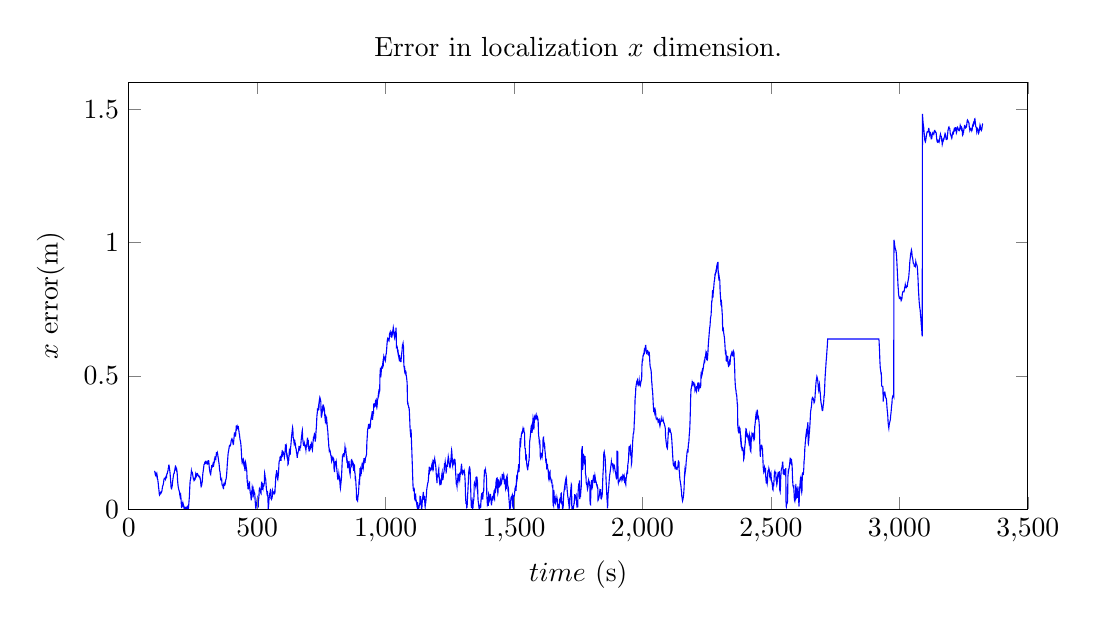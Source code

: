 % This file was created by matplotlib v0.1.0.
% Copyright (c) 2010--2014, Nico Schlömer <nico.schloemer@gmail.com>
% All rights reserved.
% 
% The lastest updates can be retrieved from
% 
% https://github.com/nschloe/matplotlib2tikz
% 
% where you can also submit bug reports and leavecomments.
% 
\begin{tikzpicture}

\begin{axis}[
title={Error in localization $x$ dimension.},
xlabel={$time$ (s)},
ylabel={$x$ error(m)},
xmin=0, xmax=3500,
ymin=0, ymax=1.6,
axis on top,
width=13cm,
height=7cm
]
\addplot [blue]
coordinates {
(100,0.143)
(101,0.142)
(102,0.14)
(103,0.131)
(104,0.128)
(105,0.131)
(106,0.133)
(107,0.13)
(108,0.129)
(109,0.125)
(110,0.13)
(111,0.124)
(112,0.113)
(113,0.112)
(114,0.103)
(115,0.097)
(116,0.083)
(117,0.078)
(118,0.068)
(119,0.057)
(120,0.053)
(121,0.055)
(122,0.057)
(123,0.061)
(124,0.063)
(125,0.064)
(126,0.061)
(127,0.063)
(128,0.064)
(129,0.067)
(130,0.073)
(131,0.081)
(132,0.087)
(133,0.088)
(134,0.091)
(135,0.096)
(136,0.1)
(137,0.111)
(138,0.113)
(139,0.116)
(140,0.116)
(141,0.116)
(142,0.114)
(143,0.112)
(144,0.12)
(145,0.122)
(146,0.117)
(147,0.118)
(148,0.129)
(149,0.133)
(150,0.133)
(151,0.138)
(152,0.142)
(153,0.145)
(154,0.153)
(155,0.156)
(156,0.165)
(157,0.165)
(158,0.157)
(159,0.15)
(160,0.143)
(161,0.135)
(162,0.122)
(163,0.11)
(164,0.096)
(165,0.08)
(166,0.078)
(167,0.077)
(168,0.082)
(169,0.085)
(170,0.095)
(171,0.103)
(172,0.112)
(173,0.118)
(174,0.125)
(175,0.132)
(176,0.133)
(177,0.134)
(178,0.142)
(179,0.144)
(180,0.151)
(181,0.156)
(182,0.161)
(183,0.16)
(184,0.155)
(185,0.148)
(186,0.145)
(187,0.148)
(188,0.142)
(189,0.13)
(190,0.112)
(191,0.099)
(192,0.089)
(193,0.082)
(194,0.078)
(195,0.073)
(196,0.07)
(197,0.067)
(198,0.062)
(199,0.053)
(200,0.048)
(201,0.053)
(202,0.055)
(203,0.046)
(204,0.034)
(205,0.015)
(206,0.004)
(207,0.017)
(208,0.023)
(209,0.024)
(210,0.019)
(211,0.024)
(212,0.02)
(213,0.016)
(214,0.01)
(215,0.005)
(216,0.007)
(217,0.003)
(218,0.003)
(219,0.004)
(220,0.003)
(221,0.005)
(222,0.003)
(223,0.005)
(224,0.002)
(225,0.003)
(226,0.001)
(227,0.007)
(228,0.009)
(229,0.003)
(230,0.002)
(231,0.002)
(232,0.001)
(233,0.007)
(234,0.021)
(235,0.033)
(236,0.045)
(237,0.065)
(238,0.089)
(239,0.103)
(240,0.111)
(241,0.111)
(242,0.123)
(243,0.134)
(244,0.143)
(245,0.137)
(246,0.137)
(247,0.135)
(248,0.136)
(249,0.13)
(250,0.123)
(251,0.118)
(252,0.113)
(253,0.113)
(254,0.109)
(255,0.112)
(256,0.109)
(257,0.11)
(258,0.111)
(259,0.115)
(260,0.124)
(261,0.132)
(262,0.129)
(263,0.122)
(264,0.124)
(265,0.132)
(266,0.134)
(267,0.134)
(268,0.132)
(269,0.131)
(270,0.126)
(271,0.126)
(272,0.126)
(273,0.122)
(274,0.122)
(275,0.12)
(276,0.122)
(277,0.121)
(278,0.113)
(279,0.113)
(280,0.105)
(281,0.09)
(282,0.085)
(283,0.087)
(284,0.089)
(285,0.098)
(286,0.101)
(287,0.112)
(288,0.127)
(289,0.137)
(290,0.142)
(291,0.151)
(292,0.157)
(293,0.167)
(294,0.168)
(295,0.171)
(296,0.174)
(297,0.173)
(298,0.176)
(299,0.178)
(300,0.179)
(301,0.174)
(302,0.176)
(303,0.177)
(304,0.177)
(305,0.175)
(306,0.169)
(307,0.17)
(308,0.174)
(309,0.182)
(310,0.182)
(311,0.182)
(312,0.178)
(313,0.162)
(314,0.153)
(315,0.146)
(316,0.14)
(317,0.135)
(318,0.132)
(319,0.13)
(320,0.138)
(321,0.145)
(322,0.156)
(323,0.162)
(324,0.161)
(325,0.158)
(326,0.16)
(327,0.165)
(328,0.169)
(329,0.161)
(330,0.161)
(331,0.166)
(332,0.173)
(333,0.175)
(334,0.188)
(335,0.189)
(336,0.195)
(337,0.194)
(338,0.193)
(339,0.189)
(340,0.199)
(341,0.207)
(342,0.205)
(343,0.21)
(344,0.209)
(345,0.212)
(346,0.207)
(347,0.202)
(348,0.194)
(349,0.19)
(350,0.179)
(351,0.175)
(352,0.168)
(353,0.156)
(354,0.144)
(355,0.142)
(356,0.136)
(357,0.124)
(358,0.112)
(359,0.109)
(360,0.108)
(361,0.107)
(362,0.11)
(363,0.095)
(364,0.09)
(365,0.09)
(366,0.089)
(367,0.083)
(368,0.079)
(369,0.078)
(370,0.093)
(371,0.096)
(372,0.093)
(373,0.093)
(374,0.09)
(375,0.091)
(376,0.098)
(377,0.106)
(378,0.111)
(379,0.112)
(380,0.119)
(381,0.127)
(382,0.142)
(383,0.155)
(384,0.173)
(385,0.182)
(386,0.197)
(387,0.209)
(388,0.214)
(389,0.219)
(390,0.225)
(391,0.232)
(392,0.238)
(393,0.239)
(394,0.238)
(395,0.24)
(396,0.239)
(397,0.243)
(398,0.25)
(399,0.258)
(400,0.258)
(401,0.262)
(402,0.264)
(403,0.261)
(404,0.256)
(405,0.252)
(406,0.247)
(407,0.243)
(408,0.244)
(409,0.259)
(410,0.268)
(411,0.28)
(412,0.288)
(413,0.275)
(414,0.276)
(415,0.281)
(416,0.272)
(417,0.287)
(418,0.301)
(419,0.314)
(420,0.295)
(421,0.308)
(422,0.311)
(423,0.307)
(424,0.305)
(425,0.307)
(426,0.304)
(427,0.306)
(428,0.298)
(429,0.294)
(430,0.284)
(431,0.281)
(432,0.272)
(433,0.263)
(434,0.259)
(435,0.255)
(436,0.248)
(437,0.239)
(438,0.225)
(439,0.207)
(440,0.189)
(441,0.18)
(442,0.184)
(443,0.183)
(444,0.178)
(445,0.186)
(446,0.188)
(447,0.184)
(448,0.171)
(449,0.162)
(450,0.163)
(451,0.167)
(452,0.15)
(453,0.143)
(454,0.163)
(455,0.175)
(456,0.171)
(457,0.16)
(458,0.155)
(459,0.149)
(460,0.137)
(461,0.103)
(462,0.1)
(463,0.102)
(464,0.077)
(465,0.076)
(466,0.077)
(467,0.087)
(468,0.091)
(469,0.092)
(470,0.104)
(471,0.08)
(472,0.073)
(473,0.062)
(474,0.058)
(475,0.056)
(476,0.043)
(477,0.033)
(478,0.059)
(479,0.056)
(480,0.053)
(481,0.083)
(482,0.079)
(483,0.075)
(484,0.078)
(485,0.066)
(486,0.056)
(487,0.062)
(488,0.066)
(489,0.062)
(490,0.061)
(491,0.056)
(492,0.033)
(493,0.022)
(494,0.011)
(495,0.002)
(496,0.008)
(497,0.02)
(498,0.019)
(499,0.03)
(500,0.038)
(501,0.041)
(502,0.017)
(503,0.013)
(504,0.006)
(505,0.031)
(506,0.039)
(507,0.05)
(508,0.069)
(509,0.077)
(510,0.075)
(511,0.075)
(512,0.068)
(513,0.067)
(514,0.061)
(515,0.059)
(516,0.084)
(517,0.094)
(518,0.103)
(519,0.072)
(520,0.089)
(521,0.097)
(522,0.085)
(523,0.079)
(524,0.087)
(525,0.086)
(526,0.087)
(527,0.093)
(528,0.098)
(529,0.136)
(530,0.132)
(531,0.12)
(532,0.116)
(533,0.115)
(534,0.103)
(535,0.089)
(536,0.075)
(537,0.071)
(538,0.062)
(539,0.051)
(540,0.067)
(541,0.053)
(542,0.042)
(543,0.001)
(544,0.009)
(545,0.019)
(546,0.035)
(547,0.043)
(548,0.051)
(549,0.059)
(550,0.06)
(551,0.069)
(552,0.072)
(553,0.07)
(554,0.038)
(555,0.049)
(556,0.038)
(557,0.04)
(558,0.042)
(559,0.05)
(560,0.065)
(561,0.059)
(562,0.058)
(563,0.064)
(564,0.065)
(565,0.065)
(566,0.064)
(567,0.061)
(568,0.066)
(569,0.058)
(570,0.078)
(571,0.092)
(572,0.112)
(573,0.129)
(574,0.13)
(575,0.136)
(576,0.146)
(577,0.121)
(578,0.127)
(579,0.119)
(580,0.123)
(581,0.117)
(582,0.125)
(583,0.134)
(584,0.151)
(585,0.172)
(586,0.18)
(587,0.182)
(588,0.183)
(589,0.195)
(590,0.196)
(591,0.183)
(592,0.183)
(593,0.183)
(594,0.199)
(595,0.198)
(596,0.207)
(597,0.214)
(598,0.212)
(599,0.207)
(600,0.214)
(601,0.211)
(602,0.212)
(603,0.206)
(604,0.205)
(605,0.2)
(606,0.194)
(607,0.201)
(608,0.212)
(609,0.22)
(610,0.239)
(611,0.238)
(612,0.241)
(613,0.242)
(614,0.215)
(615,0.204)
(616,0.198)
(617,0.201)
(618,0.194)
(619,0.188)
(620,0.168)
(621,0.17)
(622,0.184)
(623,0.184)
(624,0.2)
(625,0.214)
(626,0.227)
(627,0.209)
(628,0.206)
(629,0.207)
(630,0.233)
(631,0.236)
(632,0.248)
(633,0.26)
(634,0.273)
(635,0.281)
(636,0.29)
(637,0.298)
(638,0.306)
(639,0.3)
(640,0.272)
(641,0.266)
(642,0.264)
(643,0.253)
(644,0.246)
(645,0.251)
(646,0.261)
(647,0.247)
(648,0.244)
(649,0.245)
(650,0.23)
(651,0.23)
(652,0.224)
(653,0.213)
(654,0.212)
(655,0.202)
(656,0.192)
(657,0.203)
(658,0.207)
(659,0.211)
(660,0.217)
(661,0.218)
(662,0.226)
(663,0.237)
(664,0.224)
(665,0.223)
(666,0.222)
(667,0.232)
(668,0.234)
(669,0.233)
(670,0.24)
(671,0.255)
(672,0.265)
(673,0.274)
(674,0.28)
(675,0.292)
(676,0.296)
(677,0.265)
(678,0.261)
(679,0.249)
(680,0.241)
(681,0.239)
(682,0.239)
(683,0.24)
(684,0.247)
(685,0.243)
(686,0.235)
(687,0.235)
(688,0.23)
(689,0.233)
(690,0.223)
(691,0.232)
(692,0.234)
(693,0.235)
(694,0.247)
(695,0.26)
(696,0.268)
(697,0.255)
(698,0.249)
(699,0.26)
(700,0.232)
(701,0.227)
(702,0.22)
(703,0.221)
(704,0.227)
(705,0.223)
(706,0.226)
(707,0.233)
(708,0.244)
(709,0.235)
(710,0.239)
(711,0.247)
(712,0.244)
(713,0.239)
(714,0.226)
(715,0.222)
(716,0.23)
(717,0.25)
(718,0.253)
(719,0.269)
(720,0.269)
(721,0.272)
(722,0.277)
(723,0.272)
(724,0.276)
(725,0.27)
(726,0.253)
(727,0.262)
(728,0.267)
(729,0.289)
(730,0.301)
(731,0.315)
(732,0.338)
(733,0.353)
(734,0.36)
(735,0.378)
(736,0.37)
(737,0.372)
(738,0.379)
(739,0.386)
(740,0.371)
(741,0.389)
(742,0.402)
(743,0.413)
(744,0.419)
(745,0.416)
(746,0.412)
(747,0.409)
(748,0.401)
(749,0.356)
(750,0.346)
(751,0.347)
(752,0.361)
(753,0.36)
(754,0.368)
(755,0.382)
(756,0.387)
(757,0.385)
(758,0.379)
(759,0.385)
(760,0.382)
(761,0.378)
(762,0.371)
(763,0.353)
(764,0.344)
(765,0.334)
(766,0.339)
(767,0.344)
(768,0.335)
(769,0.324)
(770,0.326)
(771,0.333)
(772,0.323)
(773,0.31)
(774,0.299)
(775,0.293)
(776,0.278)
(777,0.259)
(778,0.254)
(779,0.234)
(780,0.228)
(781,0.216)
(782,0.217)
(783,0.221)
(784,0.219)
(785,0.212)
(786,0.205)
(787,0.201)
(788,0.199)
(789,0.187)
(790,0.18)
(791,0.184)
(792,0.191)
(793,0.187)
(794,0.186)
(795,0.188)
(796,0.192)
(797,0.19)
(798,0.188)
(799,0.154)
(800,0.149)
(801,0.139)
(802,0.158)
(803,0.166)
(804,0.177)
(805,0.178)
(806,0.174)
(807,0.17)
(808,0.175)
(809,0.16)
(810,0.151)
(811,0.14)
(812,0.133)
(813,0.121)
(814,0.113)
(815,0.114)
(816,0.114)
(817,0.121)
(818,0.132)
(819,0.124)
(820,0.114)
(821,0.117)
(822,0.113)
(823,0.084)
(824,0.078)
(825,0.087)
(826,0.096)
(827,0.105)
(828,0.115)
(829,0.134)
(830,0.154)
(831,0.177)
(832,0.196)
(833,0.195)
(834,0.205)
(835,0.206)
(836,0.203)
(837,0.208)
(838,0.208)
(839,0.204)
(840,0.211)
(841,0.219)
(842,0.233)
(843,0.226)
(844,0.225)
(845,0.226)
(846,0.211)
(847,0.202)
(848,0.192)
(849,0.183)
(850,0.187)
(851,0.179)
(852,0.174)
(853,0.153)
(854,0.17)
(855,0.173)
(856,0.17)
(857,0.169)
(858,0.181)
(859,0.146)
(860,0.141)
(861,0.135)
(862,0.13)
(863,0.152)
(864,0.155)
(865,0.156)
(866,0.179)
(867,0.184)
(868,0.185)
(869,0.174)
(870,0.18)
(871,0.18)
(872,0.177)
(873,0.169)
(874,0.157)
(875,0.151)
(876,0.144)
(877,0.16)
(878,0.156)
(879,0.159)
(880,0.138)
(881,0.135)
(882,0.115)
(883,0.117)
(884,0.106)
(885,0.088)
(886,0.074)
(887,0.04)
(888,0.035)
(889,0.033)
(890,0.033)
(891,0.031)
(892,0.04)
(893,0.053)
(894,0.054)
(895,0.068)
(896,0.085)
(897,0.112)
(898,0.105)
(899,0.102)
(900,0.154)
(901,0.148)
(902,0.151)
(903,0.123)
(904,0.132)
(905,0.142)
(906,0.14)
(907,0.149)
(908,0.164)
(909,0.174)
(910,0.15)
(911,0.16)
(912,0.162)
(913,0.157)
(914,0.179)
(915,0.181)
(916,0.191)
(917,0.176)
(918,0.179)
(919,0.178)
(920,0.177)
(921,0.185)
(922,0.194)
(923,0.195)
(924,0.198)
(925,0.204)
(926,0.205)
(927,0.25)
(928,0.262)
(929,0.279)
(930,0.297)
(931,0.302)
(932,0.306)
(933,0.31)
(934,0.32)
(935,0.303)
(936,0.303)
(937,0.304)
(938,0.314)
(939,0.317)
(940,0.32)
(941,0.316)
(942,0.332)
(943,0.338)
(944,0.344)
(945,0.349)
(946,0.352)
(947,0.36)
(948,0.367)
(949,0.335)
(950,0.345)
(951,0.352)
(952,0.363)
(953,0.362)
(954,0.394)
(955,0.395)
(956,0.394)
(957,0.389)
(958,0.385)
(959,0.386)
(960,0.392)
(961,0.407)
(962,0.408)
(963,0.41)
(964,0.391)
(965,0.386)
(966,0.381)
(967,0.386)
(968,0.405)
(969,0.411)
(970,0.414)
(971,0.421)
(972,0.431)
(973,0.438)
(974,0.432)
(975,0.438)
(976,0.441)
(977,0.442)
(978,0.499)
(979,0.517)
(980,0.531)
(981,0.494)
(982,0.503)
(983,0.515)
(984,0.527)
(985,0.533)
(986,0.532)
(987,0.537)
(988,0.538)
(989,0.546)
(990,0.536)
(991,0.539)
(992,0.564)
(993,0.573)
(994,0.569)
(995,0.567)
(996,0.568)
(997,0.564)
(998,0.561)
(999,0.557)
(1000,0.562)
(1001,0.578)
(1002,0.58)
(1003,0.587)
(1004,0.598)
(1005,0.612)
(1006,0.626)
(1007,0.635)
(1008,0.639)
(1009,0.636)
(1010,0.632)
(1011,0.634)
(1012,0.638)
(1013,0.64)
(1014,0.637)
(1015,0.655)
(1016,0.66)
(1017,0.661)
(1018,0.664)
(1019,0.656)
(1020,0.656)
(1021,0.647)
(1022,0.646)
(1023,0.657)
(1024,0.664)
(1025,0.665)
(1026,0.663)
(1027,0.658)
(1028,0.669)
(1029,0.674)
(1030,0.681)
(1031,0.675)
(1032,0.665)
(1033,0.659)
(1034,0.649)
(1035,0.644)
(1036,0.651)
(1037,0.66)
(1038,0.659)
(1039,0.654)
(1040,0.672)
(1041,0.681)
(1042,0.61)
(1043,0.612)
(1044,0.612)
(1045,0.61)
(1046,0.597)
(1047,0.592)
(1048,0.599)
(1049,0.581)
(1050,0.582)
(1051,0.573)
(1052,0.567)
(1053,0.573)
(1054,0.574)
(1055,0.558)
(1056,0.559)
(1057,0.562)
(1058,0.559)
(1059,0.553)
(1060,0.553)
(1061,0.567)
(1062,0.576)
(1063,0.586)
(1064,0.593)
(1065,0.608)
(1066,0.617)
(1067,0.618)
(1068,0.622)
(1069,0.61)
(1070,0.609)
(1071,0.542)
(1072,0.532)
(1073,0.527)
(1074,0.519)
(1075,0.524)
(1076,0.516)
(1077,0.512)
(1078,0.518)
(1079,0.517)
(1080,0.504)
(1081,0.498)
(1082,0.491)
(1083,0.481)
(1084,0.472)
(1085,0.406)
(1086,0.397)
(1087,0.398)
(1088,0.389)
(1089,0.388)
(1090,0.381)
(1091,0.381)
(1092,0.375)
(1093,0.356)
(1094,0.335)
(1095,0.309)
(1096,0.294)
(1097,0.283)
(1098,0.269)
(1099,0.299)
(1100,0.279)
(1101,0.246)
(1102,0.223)
(1103,0.193)
(1104,0.168)
(1105,0.136)
(1106,0.106)
(1107,0.084)
(1108,0.075)
(1109,0.067)
(1110,0.079)
(1111,0.079)
(1112,0.069)
(1113,0.04)
(1114,0.037)
(1115,0.045)
(1116,0.051)
(1117,0.053)
(1118,0.037)
(1119,0.034)
(1120,0.026)
(1121,0.021)
(1122,0.012)
(1123,0.008)
(1124,0.027)
(1125,0.02)
(1126,0.004)
(1127,0.001)
(1128,0.003)
(1129,0.007)
(1130,0.006)
(1131,0.013)
(1132,0.015)
(1133,0.018)
(1134,0.044)
(1135,0.042)
(1136,0.049)
(1137,0.033)
(1138,0.027)
(1139,0.014)
(1140,0.0)
(1141,0.002)
(1142,0.014)
(1143,0.035)
(1144,0.04)
(1145,0.048)
(1146,0.056)
(1147,0.065)
(1148,0.038)
(1149,0.039)
(1150,0.038)
(1151,0.05)
(1152,0.038)
(1153,0.016)
(1154,0.009)
(1155,0.019)
(1156,0.023)
(1157,0.031)
(1158,0.044)
(1159,0.055)
(1160,0.072)
(1161,0.079)
(1162,0.086)
(1163,0.091)
(1164,0.097)
(1165,0.099)
(1166,0.105)
(1167,0.117)
(1168,0.131)
(1169,0.144)
(1170,0.156)
(1171,0.155)
(1172,0.147)
(1173,0.154)
(1174,0.153)
(1175,0.153)
(1176,0.148)
(1177,0.15)
(1178,0.153)
(1179,0.16)
(1180,0.156)
(1181,0.164)
(1182,0.173)
(1183,0.167)
(1184,0.154)
(1185,0.147)
(1186,0.15)
(1187,0.185)
(1188,0.175)
(1189,0.182)
(1190,0.184)
(1191,0.189)
(1192,0.177)
(1193,0.178)
(1194,0.17)
(1195,0.163)
(1196,0.153)
(1197,0.132)
(1198,0.126)
(1199,0.113)
(1200,0.098)
(1201,0.123)
(1202,0.12)
(1203,0.121)
(1204,0.127)
(1205,0.134)
(1206,0.145)
(1207,0.151)
(1208,0.128)
(1209,0.115)
(1210,0.104)
(1211,0.111)
(1212,0.107)
(1213,0.094)
(1214,0.092)
(1215,0.092)
(1216,0.095)
(1217,0.1)
(1218,0.118)
(1219,0.131)
(1220,0.136)
(1221,0.11)
(1222,0.11)
(1223,0.111)
(1224,0.114)
(1225,0.133)
(1226,0.134)
(1227,0.138)
(1228,0.143)
(1229,0.172)
(1230,0.165)
(1231,0.169)
(1232,0.177)
(1233,0.168)
(1234,0.162)
(1235,0.148)
(1236,0.153)
(1237,0.148)
(1238,0.162)
(1239,0.161)
(1240,0.161)
(1241,0.172)
(1242,0.182)
(1243,0.188)
(1244,0.197)
(1245,0.191)
(1246,0.189)
(1247,0.173)
(1248,0.166)
(1249,0.168)
(1250,0.164)
(1251,0.153)
(1252,0.167)
(1253,0.174)
(1254,0.185)
(1255,0.183)
(1256,0.211)
(1257,0.221)
(1258,0.215)
(1259,0.188)
(1260,0.168)
(1261,0.163)
(1262,0.184)
(1263,0.181)
(1264,0.172)
(1265,0.17)
(1266,0.177)
(1267,0.182)
(1268,0.181)
(1269,0.186)
(1270,0.185)
(1271,0.174)
(1272,0.148)
(1273,0.132)
(1274,0.115)
(1275,0.099)
(1276,0.101)
(1277,0.091)
(1278,0.085)
(1279,0.104)
(1280,0.108)
(1281,0.116)
(1282,0.133)
(1283,0.116)
(1284,0.113)
(1285,0.107)
(1286,0.122)
(1287,0.127)
(1288,0.12)
(1289,0.115)
(1290,0.127)
(1291,0.132)
(1292,0.137)
(1293,0.142)
(1294,0.155)
(1295,0.164)
(1296,0.17)
(1297,0.135)
(1298,0.132)
(1299,0.131)
(1300,0.148)
(1301,0.141)
(1302,0.138)
(1303,0.139)
(1304,0.14)
(1305,0.142)
(1306,0.13)
(1307,0.138)
(1308,0.131)
(1309,0.116)
(1310,0.097)
(1311,0.052)
(1312,0.035)
(1313,0.019)
(1314,0.03)
(1315,0.021)
(1316,0.006)
(1317,0.007)
(1318,0.021)
(1319,0.049)
(1320,0.062)
(1321,0.082)
(1322,0.1)
(1323,0.123)
(1324,0.142)
(1325,0.149)
(1326,0.155)
(1327,0.157)
(1328,0.154)
(1329,0.146)
(1330,0.122)
(1331,0.087)
(1332,0.052)
(1333,0.023)
(1334,0.005)
(1335,0.014)
(1336,0.022)
(1337,0.027)
(1338,0.003)
(1339,0.004)
(1340,0.004)
(1341,0.019)
(1342,0.03)
(1343,0.033)
(1344,0.046)
(1345,0.092)
(1346,0.098)
(1347,0.094)
(1348,0.092)
(1349,0.089)
(1350,0.089)
(1351,0.084)
(1352,0.119)
(1353,0.12)
(1354,0.118)
(1355,0.112)
(1356,0.1)
(1357,0.106)
(1358,0.095)
(1359,0.054)
(1360,0.034)
(1361,0.026)
(1362,0.02)
(1363,0.009)
(1364,0.003)
(1365,0.005)
(1366,0.004)
(1367,0.012)
(1368,0.015)
(1369,0.012)
(1370,0.004)
(1371,0.022)
(1372,0.044)
(1373,0.05)
(1374,0.058)
(1375,0.059)
(1376,0.036)
(1377,0.045)
(1378,0.05)
(1379,0.047)
(1380,0.062)
(1381,0.066)
(1382,0.068)
(1383,0.106)
(1384,0.125)
(1385,0.143)
(1386,0.141)
(1387,0.142)
(1388,0.141)
(1389,0.146)
(1390,0.135)
(1391,0.134)
(1392,0.124)
(1393,0.113)
(1394,0.054)
(1395,0.037)
(1396,0.022)
(1397,0.027)
(1398,0.026)
(1399,0.02)
(1400,0.012)
(1401,0.057)
(1402,0.054)
(1403,0.044)
(1404,0.032)
(1405,0.035)
(1406,0.035)
(1407,0.04)
(1408,0.057)
(1409,0.05)
(1410,0.042)
(1411,0.026)
(1412,0.014)
(1413,0.022)
(1414,0.035)
(1415,0.039)
(1416,0.034)
(1417,0.034)
(1418,0.043)
(1419,0.05)
(1420,0.052)
(1421,0.058)
(1422,0.051)
(1423,0.041)
(1424,0.038)
(1425,0.071)
(1426,0.076)
(1427,0.076)
(1428,0.072)
(1429,0.087)
(1430,0.08)
(1431,0.087)
(1432,0.115)
(1433,0.115)
(1434,0.116)
(1435,0.108)
(1436,0.072)
(1437,0.06)
(1438,0.065)
(1439,0.109)
(1440,0.108)
(1441,0.103)
(1442,0.095)
(1443,0.09)
(1444,0.086)
(1445,0.088)
(1446,0.094)
(1447,0.111)
(1448,0.107)
(1449,0.104)
(1450,0.094)
(1451,0.096)
(1452,0.104)
(1453,0.109)
(1454,0.132)
(1455,0.125)
(1456,0.116)
(1457,0.115)
(1458,0.122)
(1459,0.122)
(1460,0.129)
(1461,0.124)
(1462,0.105)
(1463,0.093)
(1464,0.106)
(1465,0.108)
(1466,0.093)
(1467,0.08)
(1468,0.086)
(1469,0.08)
(1470,0.079)
(1471,0.116)
(1472,0.124)
(1473,0.126)
(1474,0.111)
(1475,0.094)
(1476,0.083)
(1477,0.064)
(1478,0.084)
(1479,0.059)
(1480,0.04)
(1481,0.032)
(1482,0.018)
(1483,0.003)
(1484,0.007)
(1485,0.004)
(1486,0.011)
(1487,0.031)
(1488,0.04)
(1489,0.038)
(1490,0.04)
(1491,0.048)
(1492,0.049)
(1493,0.052)
(1494,0.021)
(1495,0.012)
(1496,0.007)
(1497,0.005)
(1498,0.028)
(1499,0.052)
(1500,0.045)
(1501,0.05)
(1502,0.057)
(1503,0.068)
(1504,0.078)
(1505,0.081)
(1506,0.076)
(1507,0.075)
(1508,0.069)
(1509,0.102)
(1510,0.114)
(1511,0.129)
(1512,0.112)
(1513,0.118)
(1514,0.133)
(1515,0.144)
(1516,0.144)
(1517,0.156)
(1518,0.169)
(1519,0.139)
(1520,0.151)
(1521,0.184)
(1522,0.216)
(1523,0.245)
(1524,0.266)
(1525,0.232)
(1526,0.248)
(1527,0.263)
(1528,0.273)
(1529,0.282)
(1530,0.285)
(1531,0.29)
(1532,0.291)
(1533,0.289)
(1534,0.297)
(1535,0.303)
(1536,0.299)
(1537,0.3)
(1538,0.301)
(1539,0.289)
(1540,0.288)
(1541,0.284)
(1542,0.232)
(1543,0.227)
(1544,0.227)
(1545,0.206)
(1546,0.182)
(1547,0.194)
(1548,0.205)
(1549,0.176)
(1550,0.164)
(1551,0.159)
(1552,0.167)
(1553,0.146)
(1554,0.157)
(1555,0.161)
(1556,0.165)
(1557,0.178)
(1558,0.181)
(1559,0.192)
(1560,0.23)
(1561,0.255)
(1562,0.261)
(1563,0.27)
(1564,0.279)
(1565,0.293)
(1566,0.303)
(1567,0.311)
(1568,0.311)
(1569,0.314)
(1570,0.286)
(1571,0.295)
(1572,0.309)
(1573,0.327)
(1574,0.341)
(1575,0.335)
(1576,0.336)
(1577,0.298)
(1578,0.312)
(1579,0.336)
(1580,0.344)
(1581,0.34)
(1582,0.345)
(1583,0.347)
(1584,0.344)
(1585,0.353)
(1586,0.355)
(1587,0.344)
(1588,0.34)
(1589,0.341)
(1590,0.349)
(1591,0.333)
(1592,0.342)
(1593,0.338)
(1594,0.327)
(1595,0.289)
(1596,0.274)
(1597,0.269)
(1598,0.255)
(1599,0.259)
(1600,0.257)
(1601,0.241)
(1602,0.198)
(1603,0.194)
(1604,0.204)
(1605,0.204)
(1606,0.208)
(1607,0.207)
(1608,0.2)
(1609,0.195)
(1610,0.202)
(1611,0.214)
(1612,0.223)
(1613,0.262)
(1614,0.268)
(1615,0.269)
(1616,0.245)
(1617,0.249)
(1618,0.246)
(1619,0.244)
(1620,0.221)
(1621,0.216)
(1622,0.202)
(1623,0.194)
(1624,0.173)
(1625,0.18)
(1626,0.182)
(1627,0.155)
(1628,0.157)
(1629,0.168)
(1630,0.168)
(1631,0.153)
(1632,0.148)
(1633,0.147)
(1634,0.123)
(1635,0.114)
(1636,0.11)
(1637,0.115)
(1638,0.137)
(1639,0.139)
(1640,0.141)
(1641,0.116)
(1642,0.117)
(1643,0.116)
(1644,0.109)
(1645,0.104)
(1646,0.106)
(1647,0.107)
(1648,0.096)
(1649,0.085)
(1650,0.082)
(1651,0.084)
(1652,0.017)
(1653,0.018)
(1654,0.014)
(1655,0.072)
(1656,0.055)
(1657,0.035)
(1658,0.029)
(1659,0.032)
(1660,0.029)
(1661,0.025)
(1662,0.036)
(1663,0.029)
(1664,0.033)
(1665,0.031)
(1666,0.032)
(1667,0.043)
(1668,0.038)
(1669,0.019)
(1670,0.009)
(1671,0.004)
(1672,0.007)
(1673,0.01)
(1674,0.014)
(1675,0.011)
(1676,0.002)
(1677,0.03)
(1678,0.027)
(1679,0.032)
(1680,0.038)
(1681,0.036)
(1682,0.032)
(1683,0.058)
(1684,0.059)
(1685,0.04)
(1686,0.021)
(1687,0.029)
(1688,0.016)
(1689,0.0)
(1690,0.017)
(1691,0.003)
(1692,0.026)
(1693,0.047)
(1694,0.062)
(1695,0.068)
(1696,0.077)
(1697,0.084)
(1698,0.071)
(1699,0.089)
(1700,0.104)
(1701,0.109)
(1702,0.115)
(1703,0.119)
(1704,0.113)
(1705,0.094)
(1706,0.084)
(1707,0.07)
(1708,0.059)
(1709,0.05)
(1710,0.044)
(1711,0.037)
(1712,0.029)
(1713,0.021)
(1714,0.026)
(1715,0.004)
(1716,0.008)
(1717,0.023)
(1718,0.04)
(1719,0.048)
(1720,0.058)
(1721,0.073)
(1722,0.083)
(1723,0.093)
(1724,0.09)
(1725,0.001)
(1726,0.006)
(1727,0.01)
(1728,0.009)
(1729,0.006)
(1730,0.003)
(1731,0.003)
(1732,0.014)
(1733,0.015)
(1734,0.027)
(1735,0.026)
(1736,0.056)
(1737,0.049)
(1738,0.05)
(1739,0.048)
(1740,0.048)
(1741,0.042)
(1742,0.047)
(1743,0.034)
(1744,0.02)
(1745,0.006)
(1746,0.018)
(1747,0.014)
(1748,0.007)
(1749,0.055)
(1750,0.072)
(1751,0.085)
(1752,0.093)
(1753,0.092)
(1754,0.098)
(1755,0.108)
(1756,0.038)
(1757,0.05)
(1758,0.051)
(1759,0.05)
(1760,0.068)
(1761,0.077)
(1762,0.09)
(1763,0.213)
(1764,0.226)
(1765,0.228)
(1766,0.236)
(1767,0.147)
(1768,0.159)
(1769,0.169)
(1770,0.184)
(1771,0.184)
(1772,0.2)
(1773,0.198)
(1774,0.183)
(1775,0.188)
(1776,0.199)
(1777,0.186)
(1778,0.135)
(1779,0.128)
(1780,0.124)
(1781,0.099)
(1782,0.095)
(1783,0.096)
(1784,0.091)
(1785,0.083)
(1786,0.075)
(1787,0.079)
(1788,0.084)
(1789,0.104)
(1790,0.108)
(1791,0.098)
(1792,0.096)
(1793,0.094)
(1794,0.097)
(1795,0.087)
(1796,0.024)
(1797,0.018)
(1798,0.017)
(1799,0.072)
(1800,0.077)
(1801,0.096)
(1802,0.109)
(1803,0.084)
(1804,0.079)
(1805,0.082)
(1806,0.097)
(1807,0.108)
(1808,0.113)
(1809,0.121)
(1810,0.118)
(1811,0.121)
(1812,0.115)
(1813,0.098)
(1814,0.114)
(1815,0.125)
(1816,0.119)
(1817,0.11)
(1818,0.107)
(1819,0.101)
(1820,0.101)
(1821,0.092)
(1822,0.09)
(1823,0.086)
(1824,0.088)
(1825,0.083)
(1826,0.08)
(1827,0.033)
(1828,0.035)
(1829,0.04)
(1830,0.042)
(1831,0.047)
(1832,0.051)
(1833,0.059)
(1834,0.07)
(1835,0.068)
(1836,0.073)
(1837,0.073)
(1838,0.045)
(1839,0.047)
(1840,0.051)
(1841,0.043)
(1842,0.046)
(1843,0.052)
(1844,0.065)
(1845,0.102)
(1846,0.128)
(1847,0.144)
(1848,0.158)
(1849,0.204)
(1850,0.212)
(1851,0.215)
(1852,0.206)
(1853,0.203)
(1854,0.197)
(1855,0.187)
(1856,0.165)
(1857,0.143)
(1858,0.116)
(1859,0.094)
(1860,0.075)
(1861,0.056)
(1862,0.037)
(1863,0.026)
(1864,0.003)
(1865,0.019)
(1866,0.056)
(1867,0.064)
(1868,0.073)
(1869,0.087)
(1870,0.102)
(1871,0.113)
(1872,0.126)
(1873,0.133)
(1874,0.138)
(1875,0.146)
(1876,0.153)
(1877,0.163)
(1878,0.168)
(1879,0.178)
(1880,0.171)
(1881,0.17)
(1882,0.167)
(1883,0.168)
(1884,0.162)
(1885,0.157)
(1886,0.15)
(1887,0.158)
(1888,0.162)
(1889,0.166)
(1890,0.164)
(1891,0.161)
(1892,0.153)
(1893,0.147)
(1894,0.141)
(1895,0.138)
(1896,0.132)
(1897,0.124)
(1898,0.117)
(1899,0.115)
(1900,0.117)
(1901,0.219)
(1902,0.214)
(1903,0.215)
(1904,0.214)
(1905,0.106)
(1906,0.099)
(1907,0.105)
(1908,0.102)
(1909,0.103)
(1910,0.105)
(1911,0.107)
(1912,0.112)
(1913,0.115)
(1914,0.112)
(1915,0.113)
(1916,0.116)
(1917,0.111)
(1918,0.117)
(1919,0.121)
(1920,0.122)
(1921,0.12)
(1922,0.115)
(1923,0.121)
(1924,0.129)
(1925,0.128)
(1926,0.12)
(1927,0.118)
(1928,0.11)
(1929,0.111)
(1930,0.117)
(1931,0.1)
(1932,0.099)
(1933,0.105)
(1934,0.097)
(1935,0.093)
(1936,0.114)
(1937,0.117)
(1938,0.122)
(1939,0.134)
(1940,0.14)
(1941,0.138)
(1942,0.137)
(1943,0.169)
(1944,0.172)
(1945,0.18)
(1946,0.192)
(1947,0.218)
(1948,0.213)
(1949,0.225)
(1950,0.232)
(1951,0.23)
(1952,0.231)
(1953,0.234)
(1954,0.209)
(1955,0.211)
(1956,0.209)
(1957,0.169)
(1958,0.174)
(1959,0.194)
(1960,0.213)
(1961,0.235)
(1962,0.256)
(1963,0.267)
(1964,0.282)
(1965,0.283)
(1966,0.289)
(1967,0.298)
(1968,0.325)
(1969,0.341)
(1970,0.362)
(1971,0.408)
(1972,0.423)
(1973,0.43)
(1974,0.454)
(1975,0.461)
(1976,0.468)
(1977,0.473)
(1978,0.48)
(1979,0.48)
(1980,0.483)
(1981,0.47)
(1982,0.47)
(1983,0.466)
(1984,0.469)
(1985,0.473)
(1986,0.476)
(1987,0.483)
(1988,0.47)
(1989,0.473)
(1990,0.476)
(1991,0.473)
(1992,0.467)
(1993,0.472)
(1994,0.477)
(1995,0.481)
(1996,0.484)
(1997,0.496)
(1998,0.541)
(1999,0.552)
(2000,0.564)
(2001,0.556)
(2002,0.575)
(2003,0.575)
(2004,0.582)
(2005,0.583)
(2006,0.586)
(2007,0.594)
(2008,0.59)
(2009,0.597)
(2010,0.597)
(2011,0.606)
(2012,0.614)
(2013,0.614)
(2014,0.597)
(2015,0.59)
(2016,0.584)
(2017,0.583)
(2018,0.591)
(2019,0.59)
(2020,0.594)
(2021,0.593)
(2022,0.587)
(2023,0.586)
(2024,0.576)
(2025,0.589)
(2026,0.589)
(2027,0.58)
(2028,0.562)
(2029,0.545)
(2030,0.534)
(2031,0.532)
(2032,0.527)
(2033,0.523)
(2034,0.515)
(2035,0.496)
(2036,0.477)
(2037,0.47)
(2038,0.45)
(2039,0.446)
(2040,0.432)
(2041,0.413)
(2042,0.393)
(2043,0.378)
(2044,0.366)
(2045,0.366)
(2046,0.366)
(2047,0.362)
(2048,0.381)
(2049,0.371)
(2050,0.371)
(2051,0.366)
(2052,0.35)
(2053,0.342)
(2054,0.338)
(2055,0.34)
(2056,0.34)
(2057,0.34)
(2058,0.341)
(2059,0.338)
(2060,0.333)
(2061,0.326)
(2062,0.327)
(2063,0.333)
(2064,0.336)
(2065,0.337)
(2066,0.319)
(2067,0.317)
(2068,0.312)
(2069,0.317)
(2070,0.329)
(2071,0.33)
(2072,0.333)
(2073,0.339)
(2074,0.331)
(2075,0.329)
(2076,0.33)
(2077,0.333)
(2078,0.333)
(2079,0.332)
(2080,0.338)
(2081,0.333)
(2082,0.33)
(2083,0.323)
(2084,0.322)
(2085,0.32)
(2086,0.314)
(2087,0.313)
(2088,0.307)
(2089,0.302)
(2090,0.268)
(2091,0.264)
(2092,0.251)
(2093,0.245)
(2094,0.24)
(2095,0.231)
(2096,0.23)
(2097,0.228)
(2098,0.241)
(2099,0.263)
(2100,0.274)
(2101,0.302)
(2102,0.305)
(2103,0.305)
(2104,0.295)
(2105,0.298)
(2106,0.296)
(2107,0.293)
(2108,0.296)
(2109,0.291)
(2110,0.287)
(2111,0.286)
(2112,0.282)
(2113,0.27)
(2114,0.262)
(2115,0.246)
(2116,0.231)
(2117,0.212)
(2118,0.195)
(2119,0.18)
(2120,0.168)
(2121,0.164)
(2122,0.165)
(2123,0.168)
(2124,0.17)
(2125,0.164)
(2126,0.173)
(2127,0.179)
(2128,0.179)
(2129,0.154)
(2130,0.152)
(2131,0.15)
(2132,0.151)
(2133,0.155)
(2134,0.154)
(2135,0.152)
(2136,0.157)
(2137,0.157)
(2138,0.159)
(2139,0.173)
(2140,0.18)
(2141,0.179)
(2142,0.176)
(2143,0.144)
(2144,0.138)
(2145,0.12)
(2146,0.109)
(2147,0.105)
(2148,0.098)
(2149,0.092)
(2150,0.085)
(2151,0.072)
(2152,0.066)
(2153,0.048)
(2154,0.045)
(2155,0.037)
(2156,0.031)
(2157,0.035)
(2158,0.039)
(2159,0.046)
(2160,0.052)
(2161,0.065)
(2162,0.08)
(2163,0.111)
(2164,0.131)
(2165,0.144)
(2166,0.137)
(2167,0.145)
(2168,0.149)
(2169,0.16)
(2170,0.176)
(2171,0.186)
(2172,0.194)
(2173,0.209)
(2174,0.215)
(2175,0.219)
(2176,0.216)
(2177,0.215)
(2178,0.231)
(2179,0.247)
(2180,0.248)
(2181,0.258)
(2182,0.278)
(2183,0.286)
(2184,0.3)
(2185,0.324)
(2186,0.356)
(2187,0.395)
(2188,0.429)
(2189,0.449)
(2190,0.453)
(2191,0.459)
(2192,0.464)
(2193,0.472)
(2194,0.466)
(2195,0.466)
(2196,0.471)
(2197,0.467)
(2198,0.472)
(2199,0.47)
(2200,0.472)
(2201,0.466)
(2202,0.466)
(2203,0.467)
(2204,0.452)
(2205,0.458)
(2206,0.451)
(2207,0.451)
(2208,0.447)
(2209,0.451)
(2210,0.445)
(2211,0.453)
(2212,0.457)
(2213,0.456)
(2214,0.46)
(2215,0.47)
(2216,0.473)
(2217,0.473)
(2218,0.441)
(2219,0.449)
(2220,0.453)
(2221,0.454)
(2222,0.456)
(2223,0.466)
(2224,0.474)
(2225,0.461)
(2226,0.459)
(2227,0.465)
(2228,0.504)
(2229,0.501)
(2230,0.507)
(2231,0.501)
(2232,0.505)
(2233,0.509)
(2234,0.53)
(2235,0.516)
(2236,0.527)
(2237,0.529)
(2238,0.541)
(2239,0.546)
(2240,0.55)
(2241,0.56)
(2242,0.547)
(2243,0.57)
(2244,0.571)
(2245,0.57)
(2246,0.579)
(2247,0.587)
(2248,0.583)
(2249,0.585)
(2250,0.561)
(2251,0.56)
(2252,0.559)
(2253,0.563)
(2254,0.577)
(2255,0.592)
(2256,0.612)
(2257,0.627)
(2258,0.638)
(2259,0.65)
(2260,0.662)
(2261,0.673)
(2262,0.682)
(2263,0.688)
(2264,0.704)
(2265,0.718)
(2266,0.722)
(2267,0.727)
(2268,0.745)
(2269,0.769)
(2270,0.782)
(2271,0.782)
(2272,0.805)
(2273,0.821)
(2274,0.792)
(2275,0.805)
(2276,0.818)
(2277,0.827)
(2278,0.839)
(2279,0.851)
(2280,0.857)
(2281,0.861)
(2282,0.878)
(2283,0.877)
(2284,0.884)
(2285,0.884)
(2286,0.894)
(2287,0.898)
(2288,0.896)
(2289,0.911)
(2290,0.915)
(2291,0.912)
(2292,0.92)
(2293,0.925)
(2294,0.925)
(2295,0.885)
(2296,0.876)
(2297,0.867)
(2298,0.857)
(2299,0.868)
(2300,0.861)
(2301,0.859)
(2302,0.825)
(2303,0.805)
(2304,0.792)
(2305,0.776)
(2306,0.78)
(2307,0.781)
(2308,0.77)
(2309,0.755)
(2310,0.738)
(2311,0.726)
(2312,0.678)
(2313,0.681)
(2314,0.681)
(2315,0.673)
(2316,0.662)
(2317,0.656)
(2318,0.649)
(2319,0.644)
(2320,0.629)
(2321,0.617)
(2322,0.598)
(2323,0.585)
(2324,0.586)
(2325,0.588)
(2326,0.555)
(2327,0.562)
(2328,0.553)
(2329,0.564)
(2330,0.573)
(2331,0.572)
(2332,0.572)
(2333,0.546)
(2334,0.543)
(2335,0.536)
(2336,0.537)
(2337,0.545)
(2338,0.55)
(2339,0.541)
(2340,0.542)
(2341,0.545)
(2342,0.562)
(2343,0.572)
(2344,0.576)
(2345,0.578)
(2346,0.583)
(2347,0.585)
(2348,0.586)
(2349,0.594)
(2350,0.573)
(2351,0.582)
(2352,0.58)
(2353,0.578)
(2354,0.585)
(2355,0.591)
(2356,0.588)
(2357,0.568)
(2358,0.549)
(2359,0.525)
(2360,0.488)
(2361,0.471)
(2362,0.457)
(2363,0.45)
(2364,0.445)
(2365,0.433)
(2366,0.43)
(2367,0.425)
(2368,0.41)
(2369,0.396)
(2370,0.392)
(2371,0.314)
(2372,0.304)
(2373,0.293)
(2374,0.29)
(2375,0.294)
(2376,0.292)
(2377,0.303)
(2378,0.299)
(2379,0.303)
(2380,0.301)
(2381,0.278)
(2382,0.262)
(2383,0.251)
(2384,0.258)
(2385,0.244)
(2386,0.232)
(2387,0.227)
(2388,0.231)
(2389,0.231)
(2390,0.231)
(2391,0.221)
(2392,0.222)
(2393,0.214)
(2394,0.187)
(2395,0.19)
(2396,0.202)
(2397,0.207)
(2398,0.231)
(2399,0.24)
(2400,0.249)
(2401,0.277)
(2402,0.289)
(2403,0.301)
(2404,0.3)
(2405,0.291)
(2406,0.281)
(2407,0.269)
(2408,0.281)
(2409,0.278)
(2410,0.273)
(2411,0.266)
(2412,0.262)
(2413,0.263)
(2414,0.256)
(2415,0.271)
(2416,0.279)
(2417,0.272)
(2418,0.261)
(2419,0.231)
(2420,0.221)
(2421,0.218)
(2422,0.216)
(2423,0.261)
(2424,0.257)
(2425,0.262)
(2426,0.278)
(2427,0.274)
(2428,0.275)
(2429,0.284)
(2430,0.285)
(2431,0.281)
(2432,0.273)
(2433,0.266)
(2434,0.272)
(2435,0.277)
(2436,0.272)
(2437,0.309)
(2438,0.316)
(2439,0.325)
(2440,0.337)
(2441,0.348)
(2442,0.355)
(2443,0.349)
(2444,0.338)
(2445,0.338)
(2446,0.339)
(2447,0.373)
(2448,0.363)
(2449,0.347)
(2450,0.349)
(2451,0.349)
(2452,0.341)
(2453,0.332)
(2454,0.325)
(2455,0.306)
(2456,0.277)
(2457,0.231)
(2458,0.21)
(2459,0.196)
(2460,0.239)
(2461,0.227)
(2462,0.233)
(2463,0.24)
(2464,0.24)
(2465,0.237)
(2466,0.228)
(2467,0.228)
(2468,0.206)
(2469,0.183)
(2470,0.158)
(2471,0.149)
(2472,0.141)
(2473,0.145)
(2474,0.151)
(2475,0.157)
(2476,0.152)
(2477,0.145)
(2478,0.15)
(2479,0.151)
(2480,0.12)
(2481,0.108)
(2482,0.098)
(2483,0.098)
(2484,0.122)
(2485,0.113)
(2486,0.1)
(2487,0.107)
(2488,0.142)
(2489,0.144)
(2490,0.143)
(2491,0.146)
(2492,0.153)
(2493,0.149)
(2494,0.145)
(2495,0.127)
(2496,0.129)
(2497,0.12)
(2498,0.126)
(2499,0.132)
(2500,0.135)
(2501,0.121)
(2502,0.109)
(2503,0.106)
(2504,0.101)
(2505,0.093)
(2506,0.088)
(2507,0.074)
(2508,0.072)
(2509,0.095)
(2510,0.094)
(2511,0.092)
(2512,0.105)
(2513,0.124)
(2514,0.138)
(2515,0.141)
(2516,0.133)
(2517,0.133)
(2518,0.134)
(2519,0.14)
(2520,0.108)
(2521,0.107)
(2522,0.101)
(2523,0.092)
(2524,0.096)
(2525,0.109)
(2526,0.125)
(2527,0.13)
(2528,0.135)
(2529,0.133)
(2530,0.133)
(2531,0.126)
(2532,0.134)
(2533,0.142)
(2534,0.073)
(2535,0.07)
(2536,0.066)
(2537,0.08)
(2538,0.112)
(2539,0.129)
(2540,0.145)
(2541,0.15)
(2542,0.153)
(2543,0.157)
(2544,0.16)
(2545,0.176)
(2546,0.176)
(2547,0.161)
(2548,0.133)
(2549,0.132)
(2550,0.14)
(2551,0.15)
(2552,0.128)
(2553,0.135)
(2554,0.142)
(2555,0.144)
(2556,0.136)
(2557,0.141)
(2558,0.154)
(2559,0.012)
(2560,0.009)
(2561,0.019)
(2562,0.021)
(2563,0.021)
(2564,0.026)
(2565,0.029)
(2566,0.12)
(2567,0.132)
(2568,0.151)
(2569,0.144)
(2570,0.15)
(2571,0.156)
(2572,0.163)
(2573,0.168)
(2574,0.182)
(2575,0.189)
(2576,0.187)
(2577,0.18)
(2578,0.176)
(2579,0.187)
(2580,0.186)
(2581,0.176)
(2582,0.17)
(2583,0.152)
(2584,0.117)
(2585,0.101)
(2586,0.088)
(2587,0.084)
(2588,0.081)
(2589,0.083)
(2590,0.063)
(2591,0.042)
(2592,0.033)
(2593,0.03)
(2594,0.041)
(2595,0.035)
(2596,0.035)
(2597,0.095)
(2598,0.051)
(2599,0.053)
(2600,0.04)
(2601,0.072)
(2602,0.069)
(2603,0.058)
(2604,0.042)
(2605,0.085)
(2606,0.062)
(2607,0.053)
(2608,0.039)
(2609,0.01)
(2610,0.024)
(2611,0.058)
(2612,0.079)
(2613,0.091)
(2614,0.103)
(2615,0.116)
(2616,0.119)
(2617,0.1)
(2618,0.078)
(2619,0.069)
(2620,0.063)
(2621,0.07)
(2622,0.119)
(2623,0.135)
(2624,0.136)
(2625,0.13)
(2626,0.13)
(2627,0.14)
(2628,0.154)
(2629,0.18)
(2630,0.187)
(2631,0.201)
(2632,0.229)
(2633,0.237)
(2634,0.253)
(2635,0.256)
(2636,0.275)
(2637,0.282)
(2638,0.27)
(2639,0.279)
(2640,0.288)
(2641,0.303)
(2642,0.307)
(2643,0.315)
(2644,0.326)
(2645,0.248)
(2646,0.245)
(2647,0.256)
(2648,0.266)
(2649,0.281)
(2650,0.29)
(2651,0.304)
(2652,0.318)
(2653,0.337)
(2654,0.358)
(2655,0.369)
(2656,0.374)
(2657,0.381)
(2658,0.387)
(2659,0.401)
(2660,0.413)
(2661,0.417)
(2662,0.419)
(2663,0.418)
(2664,0.415)
(2665,0.414)
(2666,0.408)
(2667,0.406)
(2668,0.399)
(2669,0.401)
(2670,0.403)
(2671,0.413)
(2672,0.425)
(2673,0.442)
(2674,0.453)
(2675,0.469)
(2676,0.478)
(2677,0.487)
(2678,0.49)
(2679,0.497)
(2680,0.494)
(2681,0.49)
(2682,0.485)
(2683,0.474)
(2684,0.463)
(2685,0.45)
(2686,0.445)
(2687,0.452)
(2688,0.461)
(2689,0.467)
(2690,0.455)
(2691,0.443)
(2692,0.437)
(2693,0.423)
(2694,0.409)
(2695,0.401)
(2696,0.395)
(2697,0.391)
(2698,0.383)
(2699,0.375)
(2700,0.37)
(2701,0.37)
(2702,0.372)
(2703,0.385)
(2704,0.391)
(2705,0.397)
(2706,0.411)
(2707,0.427)
(2708,0.427)
(2709,0.45)
(2710,0.475)
(2711,0.496)
(2712,0.51)
(2713,0.526)
(2714,0.538)
(2715,0.556)
(2716,0.564)
(2717,0.578)
(2718,0.593)
(2719,0.605)
(2720,0.621)
(2721,0.638)
(2722,0.638)
(2723,0.638)
(2724,0.638)
(2725,0.638)
(2726,0.638)
(2727,0.638)
(2728,0.638)
(2729,0.638)
(2730,0.638)
(2731,0.638)
(2732,0.638)
(2733,0.638)
(2734,0.638)
(2735,0.638)
(2736,0.638)
(2737,0.638)
(2738,0.638)
(2739,0.638)
(2740,0.638)
(2741,0.638)
(2742,0.638)
(2743,0.638)
(2744,0.638)
(2745,0.638)
(2746,0.638)
(2747,0.638)
(2748,0.638)
(2749,0.638)
(2750,0.638)
(2751,0.638)
(2752,0.638)
(2753,0.638)
(2754,0.638)
(2755,0.638)
(2756,0.638)
(2757,0.638)
(2758,0.638)
(2759,0.638)
(2760,0.638)
(2761,0.638)
(2762,0.638)
(2763,0.638)
(2764,0.638)
(2765,0.638)
(2766,0.638)
(2767,0.638)
(2768,0.638)
(2769,0.638)
(2770,0.638)
(2771,0.638)
(2772,0.638)
(2773,0.638)
(2774,0.638)
(2775,0.638)
(2776,0.638)
(2777,0.638)
(2778,0.638)
(2779,0.638)
(2780,0.638)
(2781,0.638)
(2782,0.638)
(2783,0.638)
(2784,0.638)
(2785,0.638)
(2786,0.638)
(2787,0.638)
(2788,0.638)
(2789,0.638)
(2790,0.638)
(2791,0.638)
(2792,0.638)
(2793,0.638)
(2794,0.638)
(2795,0.638)
(2796,0.638)
(2797,0.638)
(2798,0.638)
(2799,0.638)
(2800,0.638)
(2801,0.638)
(2802,0.638)
(2803,0.638)
(2804,0.638)
(2805,0.638)
(2806,0.638)
(2807,0.638)
(2808,0.638)
(2809,0.638)
(2810,0.638)
(2811,0.638)
(2812,0.638)
(2813,0.638)
(2814,0.638)
(2815,0.638)
(2816,0.638)
(2817,0.638)
(2818,0.638)
(2819,0.638)
(2820,0.638)
(2821,0.638)
(2822,0.638)
(2823,0.638)
(2824,0.638)
(2825,0.638)
(2826,0.638)
(2827,0.638)
(2828,0.638)
(2829,0.638)
(2830,0.638)
(2831,0.638)
(2832,0.638)
(2833,0.638)
(2834,0.638)
(2835,0.638)
(2836,0.638)
(2837,0.638)
(2838,0.638)
(2839,0.638)
(2840,0.638)
(2841,0.638)
(2842,0.638)
(2843,0.638)
(2844,0.638)
(2845,0.638)
(2846,0.638)
(2847,0.638)
(2848,0.638)
(2849,0.638)
(2850,0.638)
(2851,0.638)
(2852,0.638)
(2853,0.638)
(2854,0.638)
(2855,0.638)
(2856,0.638)
(2857,0.638)
(2858,0.638)
(2859,0.638)
(2860,0.638)
(2861,0.638)
(2862,0.638)
(2863,0.638)
(2864,0.638)
(2865,0.638)
(2866,0.638)
(2867,0.638)
(2868,0.638)
(2869,0.638)
(2870,0.638)
(2871,0.638)
(2872,0.638)
(2873,0.638)
(2874,0.638)
(2875,0.638)
(2876,0.638)
(2877,0.638)
(2878,0.638)
(2879,0.638)
(2880,0.638)
(2881,0.638)
(2882,0.638)
(2883,0.638)
(2884,0.638)
(2885,0.638)
(2886,0.638)
(2887,0.638)
(2888,0.638)
(2889,0.638)
(2890,0.638)
(2891,0.638)
(2892,0.638)
(2893,0.638)
(2894,0.638)
(2895,0.638)
(2896,0.638)
(2897,0.638)
(2898,0.638)
(2899,0.638)
(2900,0.638)
(2901,0.638)
(2902,0.638)
(2903,0.638)
(2904,0.638)
(2905,0.638)
(2906,0.638)
(2907,0.638)
(2908,0.638)
(2909,0.638)
(2910,0.638)
(2911,0.638)
(2912,0.638)
(2913,0.638)
(2914,0.638)
(2915,0.638)
(2916,0.638)
(2917,0.638)
(2918,0.638)
(2919,0.638)
(2920,0.638)
(2921,0.632)
(2922,0.61)
(2923,0.59)
(2924,0.56)
(2925,0.542)
(2926,0.526)
(2927,0.523)
(2928,0.513)
(2929,0.507)
(2930,0.508)
(2931,0.463)
(2932,0.462)
(2933,0.46)
(2934,0.46)
(2935,0.46)
(2936,0.46)
(2937,0.403)
(2938,0.415)
(2939,0.421)
(2940,0.433)
(2941,0.435)
(2942,0.438)
(2943,0.439)
(2944,0.436)
(2945,0.428)
(2946,0.426)
(2947,0.418)
(2948,0.416)
(2949,0.415)
(2950,0.409)
(2951,0.394)
(2952,0.38)
(2953,0.369)
(2954,0.361)
(2955,0.348)
(2956,0.329)
(2957,0.318)
(2958,0.31)
(2959,0.304)
(2960,0.314)
(2961,0.32)
(2962,0.324)
(2963,0.328)
(2964,0.332)
(2965,0.336)
(2966,0.35)
(2967,0.357)
(2968,0.366)
(2969,0.378)
(2970,0.39)
(2971,0.394)
(2972,0.413)
(2973,0.417)
(2974,0.423)
(2975,0.425)
(2976,0.427)
(2977,0.427)
(2978,0.424)
(2979,1.01)
(2980,1.004)
(2981,0.997)
(2982,0.987)
(2983,0.983)
(2984,0.977)
(2985,0.975)
(2986,0.971)
(2987,0.969)
(2988,0.961)
(2989,0.95)
(2990,0.932)
(2991,0.913)
(2992,0.894)
(2993,0.874)
(2994,0.855)
(2995,0.834)
(2996,0.824)
(2997,0.807)
(2998,0.799)
(2999,0.796)
(3000,0.79)
(3001,0.79)
(3002,0.794)
(3003,0.795)
(3004,0.793)
(3005,0.793)
(3006,0.787)
(3007,0.782)
(3008,0.784)
(3009,0.788)
(3010,0.79)
(3011,0.802)
(3012,0.809)
(3013,0.814)
(3014,0.814)
(3015,0.816)
(3016,0.816)
(3017,0.817)
(3018,0.816)
(3019,0.819)
(3020,0.826)
(3021,0.832)
(3022,0.835)
(3023,0.842)
(3024,0.837)
(3025,0.833)
(3026,0.83)
(3027,0.83)
(3028,0.833)
(3029,0.836)
(3030,0.838)
(3031,0.837)
(3032,0.846)
(3033,0.852)
(3034,0.856)
(3035,0.862)
(3036,0.867)
(3037,0.875)
(3038,0.889)
(3039,0.898)
(3040,0.918)
(3041,0.931)
(3042,0.939)
(3043,0.946)
(3044,0.959)
(3045,0.959)
(3046,0.966)
(3047,0.972)
(3048,0.968)
(3049,0.958)
(3050,0.947)
(3051,0.945)
(3052,0.939)
(3053,0.932)
(3054,0.924)
(3055,0.921)
(3056,0.921)
(3057,0.92)
(3058,0.912)
(3059,0.913)
(3060,0.912)
(3061,0.912)
(3062,0.91)
(3063,0.917)
(3064,0.928)
(3065,0.923)
(3066,0.919)
(3067,0.919)
(3068,0.916)
(3069,0.913)
(3070,0.907)
(3071,0.893)
(3072,0.875)
(3073,0.856)
(3074,0.829)
(3075,0.812)
(3076,0.796)
(3077,0.779)
(3078,0.769)
(3079,0.76)
(3080,0.751)
(3081,0.748)
(3082,0.732)
(3083,0.722)
(3084,0.712)
(3085,0.695)
(3086,0.686)
(3087,0.676)
(3088,0.656)
(3089,0.648)
(3090,1.482)
(3091,1.467)
(3092,1.453)
(3093,1.443)
(3094,1.436)
(3095,1.43)
(3096,1.416)
(3097,1.406)
(3098,1.397)
(3099,1.384)
(3100,1.381)
(3101,1.384)
(3102,1.38)
(3103,1.384)
(3104,1.393)
(3105,1.399)
(3106,1.404)
(3107,1.41)
(3108,1.415)
(3109,1.416)
(3110,1.416)
(3111,1.415)
(3112,1.417)
(3113,1.421)
(3114,1.428)
(3115,1.428)
(3116,1.417)
(3117,1.411)
(3118,1.405)
(3119,1.409)
(3120,1.413)
(3121,1.412)
(3122,1.404)
(3123,1.396)
(3124,1.389)
(3125,1.389)
(3126,1.39)
(3127,1.396)
(3128,1.405)
(3129,1.409)
(3130,1.411)
(3131,1.408)
(3132,1.408)
(3133,1.408)
(3134,1.406)
(3135,1.41)
(3136,1.417)
(3137,1.42)
(3138,1.42)
(3139,1.416)
(3140,1.416)
(3141,1.413)
(3142,1.413)
(3143,1.413)
(3144,1.402)
(3145,1.393)
(3146,1.383)
(3147,1.38)
(3148,1.384)
(3149,1.383)
(3150,1.378)
(3151,1.379)
(3152,1.378)
(3153,1.377)
(3154,1.381)
(3155,1.378)
(3156,1.382)
(3157,1.388)
(3158,1.398)
(3159,1.402)
(3160,1.406)
(3161,1.401)
(3162,1.399)
(3163,1.398)
(3164,1.392)
(3165,1.381)
(3166,1.378)
(3167,1.368)
(3168,1.372)
(3169,1.381)
(3170,1.385)
(3171,1.382)
(3172,1.385)
(3173,1.386)
(3174,1.39)
(3175,1.396)
(3176,1.396)
(3177,1.405)
(3178,1.409)
(3179,1.407)
(3180,1.402)
(3181,1.396)
(3182,1.389)
(3183,1.39)
(3184,1.386)
(3185,1.386)
(3186,1.387)
(3187,1.397)
(3188,1.407)
(3189,1.418)
(3190,1.423)
(3191,1.427)
(3192,1.432)
(3193,1.433)
(3194,1.428)
(3195,1.428)
(3196,1.427)
(3197,1.421)
(3198,1.41)
(3199,1.405)
(3200,1.403)
(3201,1.402)
(3202,1.397)
(3203,1.394)
(3204,1.391)
(3205,1.395)
(3206,1.405)
(3207,1.41)
(3208,1.412)
(3209,1.407)
(3210,1.407)
(3211,1.412)
(3212,1.419)
(3213,1.423)
(3214,1.418)
(3215,1.419)
(3216,1.42)
(3217,1.422)
(3218,1.431)
(3219,1.431)
(3220,1.427)
(3221,1.419)
(3222,1.411)
(3223,1.414)
(3224,1.422)
(3225,1.43)
(3226,1.433)
(3227,1.432)
(3228,1.428)
(3229,1.426)
(3230,1.423)
(3231,1.421)
(3232,1.42)
(3233,1.423)
(3234,1.422)
(3235,1.427)
(3236,1.431)
(3237,1.439)
(3238,1.436)
(3239,1.435)
(3240,1.429)
(3241,1.424)
(3242,1.422)
(3243,1.43)
(3244,1.428)
(3245,1.419)
(3246,1.403)
(3247,1.405)
(3248,1.405)
(3249,1.416)
(3250,1.415)
(3251,1.423)
(3252,1.427)
(3253,1.433)
(3254,1.439)
(3255,1.439)
(3256,1.435)
(3257,1.432)
(3258,1.43)
(3259,1.432)
(3260,1.433)
(3261,1.433)
(3262,1.438)
(3263,1.449)
(3264,1.456)
(3265,1.459)
(3266,1.457)
(3267,1.457)
(3268,1.454)
(3269,1.451)
(3270,1.451)
(3271,1.447)
(3272,1.435)
(3273,1.43)
(3274,1.423)
(3275,1.428)
(3276,1.428)
(3277,1.429)
(3278,1.429)
(3279,1.424)
(3280,1.426)
(3281,1.425)
(3282,1.419)
(3283,1.421)
(3284,1.427)
(3285,1.439)
(3286,1.441)
(3287,1.444)
(3288,1.447)
(3289,1.442)
(3290,1.445)
(3291,1.449)
(3292,1.454)
(3293,1.463)
(3294,1.464)
(3295,1.456)
(3296,1.447)
(3297,1.437)
(3298,1.434)
(3299,1.433)
(3300,1.427)
(3301,1.418)
(3302,1.425)
(3303,1.424)
(3304,1.428)
(3305,1.427)
(3306,1.423)
(3307,1.413)
(3308,1.409)
(3309,1.411)
(3310,1.414)
(3311,1.42)
(3312,1.423)
(3313,1.433)
(3314,1.441)
(3315,1.438)
(3316,1.431)
(3317,1.426)
(3318,1.423)
(3319,1.42)
(3320,1.422)
(3321,1.424)
(3322,1.432)
(3323,1.439)
(3324,1.445)
(3325,1.445)

};
\path [draw=black, fill opacity=0] (axis cs:13.0,1.6)--(axis cs:13.0,1.6);

\path [draw=black, fill opacity=0] (axis cs:3500,13)--(axis cs:3500,13);

\path [draw=black, fill opacity=0] (axis cs:13.0,0)--(axis cs:13.0,0);

\path [draw=black, fill opacity=0] (axis cs:1.137e-13,13)--(axis cs:1.137e-13,13);

\end{axis}

\end{tikzpicture}